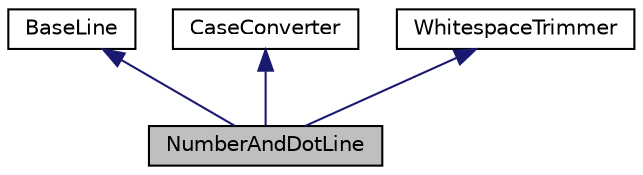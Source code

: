 digraph "NumberAndDotLine"
{
 // LATEX_PDF_SIZE
  edge [fontname="Helvetica",fontsize="10",labelfontname="Helvetica",labelfontsize="10"];
  node [fontname="Helvetica",fontsize="10",shape=record];
  Node1 [label="NumberAndDotLine",height=0.2,width=0.4,color="black", fillcolor="grey75", style="filled", fontcolor="black",tooltip=" "];
  Node2 -> Node1 [dir="back",color="midnightblue",fontsize="10",style="solid"];
  Node2 [label="BaseLine",height=0.2,width=0.4,color="black", fillcolor="white", style="filled",URL="$class_base_line.html",tooltip=" "];
  Node3 -> Node1 [dir="back",color="midnightblue",fontsize="10",style="solid"];
  Node3 [label="CaseConverter",height=0.2,width=0.4,color="black", fillcolor="white", style="filled",URL="$class_case_converter.html",tooltip=" "];
  Node4 -> Node1 [dir="back",color="midnightblue",fontsize="10",style="solid"];
  Node4 [label="WhitespaceTrimmer",height=0.2,width=0.4,color="black", fillcolor="white", style="filled",URL="$class_whitespace_trimmer.html",tooltip=" "];
}
